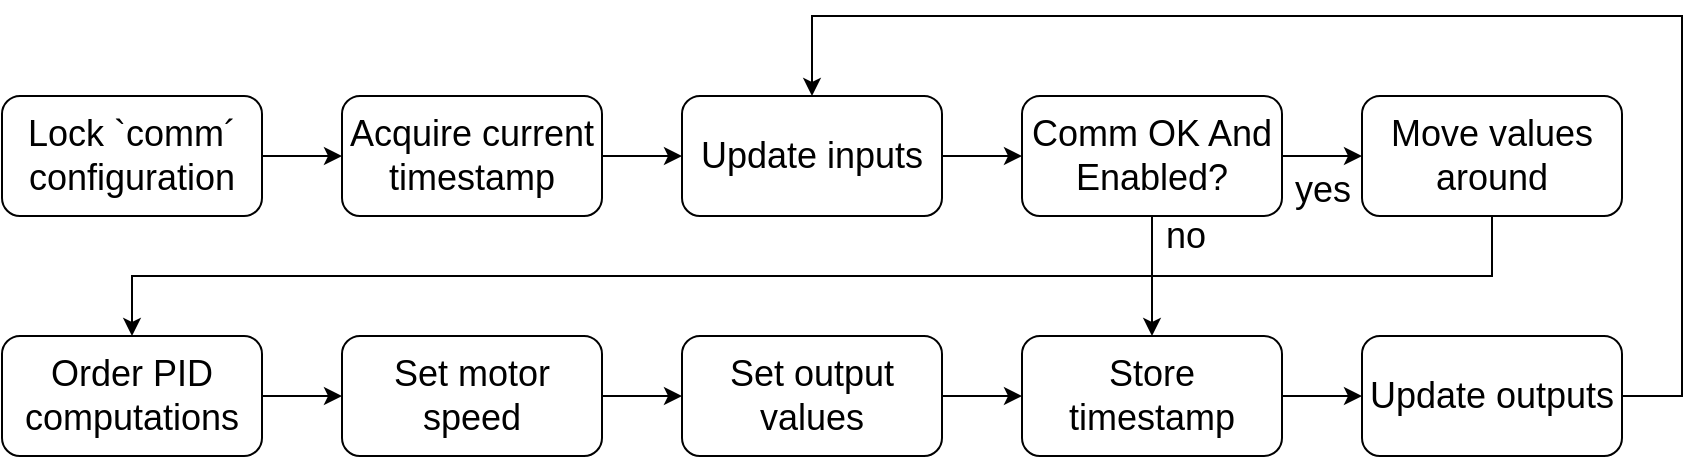 <mxfile version="15.2.7" type="device"><diagram id="vusQvkC3dF-f3O6aiXGd" name="Page-1"><mxGraphModel dx="981" dy="537" grid="1" gridSize="10" guides="1" tooltips="1" connect="1" arrows="1" fold="1" page="1" pageScale="1" pageWidth="827" pageHeight="1169" math="0" shadow="0"><root><mxCell id="0"/><mxCell id="1" parent="0"/><mxCell id="j9oD87Y6tmXK34ySgVsv-6" style="edgeStyle=orthogonalEdgeStyle;rounded=0;orthogonalLoop=1;jettySize=auto;html=1;fontSize=18;" edge="1" parent="1" source="j9oD87Y6tmXK34ySgVsv-1" target="j9oD87Y6tmXK34ySgVsv-2"><mxGeometry relative="1" as="geometry"/></mxCell><mxCell id="j9oD87Y6tmXK34ySgVsv-1" value="Lock `comm´ configuration" style="rounded=1;whiteSpace=wrap;html=1;fontSize=18;" vertex="1" parent="1"><mxGeometry x="40" y="70" width="130" height="60" as="geometry"/></mxCell><mxCell id="j9oD87Y6tmXK34ySgVsv-7" style="edgeStyle=orthogonalEdgeStyle;rounded=0;orthogonalLoop=1;jettySize=auto;html=1;fontSize=18;" edge="1" parent="1" source="j9oD87Y6tmXK34ySgVsv-2" target="j9oD87Y6tmXK34ySgVsv-3"><mxGeometry relative="1" as="geometry"/></mxCell><mxCell id="j9oD87Y6tmXK34ySgVsv-2" value="Acquire current timestamp" style="rounded=1;whiteSpace=wrap;html=1;fontSize=18;" vertex="1" parent="1"><mxGeometry x="210" y="70" width="130" height="60" as="geometry"/></mxCell><mxCell id="j9oD87Y6tmXK34ySgVsv-8" style="edgeStyle=orthogonalEdgeStyle;rounded=0;orthogonalLoop=1;jettySize=auto;html=1;fontSize=18;" edge="1" parent="1" source="j9oD87Y6tmXK34ySgVsv-3" target="j9oD87Y6tmXK34ySgVsv-4"><mxGeometry relative="1" as="geometry"/></mxCell><mxCell id="j9oD87Y6tmXK34ySgVsv-3" value="Update inputs" style="rounded=1;whiteSpace=wrap;html=1;fontSize=18;" vertex="1" parent="1"><mxGeometry x="380" y="70" width="130" height="60" as="geometry"/></mxCell><mxCell id="j9oD87Y6tmXK34ySgVsv-9" value="&lt;div&gt;yes&lt;/div&gt;" style="edgeStyle=orthogonalEdgeStyle;rounded=0;orthogonalLoop=1;jettySize=auto;html=1;fontSize=18;verticalAlign=top;spacing=2;" edge="1" parent="1" source="j9oD87Y6tmXK34ySgVsv-4" target="j9oD87Y6tmXK34ySgVsv-5"><mxGeometry relative="1" as="geometry"><mxPoint as="offset"/></mxGeometry></mxCell><mxCell id="j9oD87Y6tmXK34ySgVsv-22" value="no" style="edgeStyle=orthogonalEdgeStyle;rounded=0;orthogonalLoop=1;jettySize=auto;html=1;fontSize=18;align=left;" edge="1" parent="1" source="j9oD87Y6tmXK34ySgVsv-4" target="j9oD87Y6tmXK34ySgVsv-15"><mxGeometry x="-0.667" y="5" relative="1" as="geometry"><mxPoint as="offset"/></mxGeometry></mxCell><mxCell id="j9oD87Y6tmXK34ySgVsv-4" value="Comm OK And Enabled?" style="rounded=1;whiteSpace=wrap;html=1;fontSize=18;" vertex="1" parent="1"><mxGeometry x="550" y="70" width="130" height="60" as="geometry"/></mxCell><mxCell id="j9oD87Y6tmXK34ySgVsv-11" style="edgeStyle=orthogonalEdgeStyle;rounded=0;orthogonalLoop=1;jettySize=auto;html=1;fontSize=18;" edge="1" parent="1" source="j9oD87Y6tmXK34ySgVsv-5" target="j9oD87Y6tmXK34ySgVsv-10"><mxGeometry relative="1" as="geometry"><Array as="points"><mxPoint x="785" y="160"/><mxPoint x="105" y="160"/></Array></mxGeometry></mxCell><mxCell id="j9oD87Y6tmXK34ySgVsv-5" value="&lt;div&gt;Move values around&lt;/div&gt;" style="rounded=1;whiteSpace=wrap;html=1;fontSize=18;" vertex="1" parent="1"><mxGeometry x="720" y="70" width="130" height="60" as="geometry"/></mxCell><mxCell id="j9oD87Y6tmXK34ySgVsv-13" style="edgeStyle=orthogonalEdgeStyle;rounded=0;orthogonalLoop=1;jettySize=auto;html=1;fontSize=18;" edge="1" parent="1" source="j9oD87Y6tmXK34ySgVsv-10" target="j9oD87Y6tmXK34ySgVsv-12"><mxGeometry relative="1" as="geometry"/></mxCell><mxCell id="j9oD87Y6tmXK34ySgVsv-10" value="Order PID computations" style="rounded=1;whiteSpace=wrap;html=1;fontSize=18;" vertex="1" parent="1"><mxGeometry x="40" y="190" width="130" height="60" as="geometry"/></mxCell><mxCell id="j9oD87Y6tmXK34ySgVsv-16" style="edgeStyle=orthogonalEdgeStyle;rounded=0;orthogonalLoop=1;jettySize=auto;html=1;fontSize=18;" edge="1" parent="1" source="j9oD87Y6tmXK34ySgVsv-12" target="j9oD87Y6tmXK34ySgVsv-14"><mxGeometry relative="1" as="geometry"/></mxCell><mxCell id="j9oD87Y6tmXK34ySgVsv-12" value="Set motor speed" style="rounded=1;whiteSpace=wrap;html=1;fontSize=18;" vertex="1" parent="1"><mxGeometry x="210" y="190" width="130" height="60" as="geometry"/></mxCell><mxCell id="j9oD87Y6tmXK34ySgVsv-17" style="edgeStyle=orthogonalEdgeStyle;rounded=0;orthogonalLoop=1;jettySize=auto;html=1;fontSize=18;" edge="1" parent="1" source="j9oD87Y6tmXK34ySgVsv-14" target="j9oD87Y6tmXK34ySgVsv-15"><mxGeometry relative="1" as="geometry"/></mxCell><mxCell id="j9oD87Y6tmXK34ySgVsv-14" value="Set output values" style="rounded=1;whiteSpace=wrap;html=1;fontSize=18;" vertex="1" parent="1"><mxGeometry x="380" y="190" width="130" height="60" as="geometry"/></mxCell><mxCell id="j9oD87Y6tmXK34ySgVsv-20" style="edgeStyle=orthogonalEdgeStyle;rounded=0;orthogonalLoop=1;jettySize=auto;html=1;fontSize=18;" edge="1" parent="1" source="j9oD87Y6tmXK34ySgVsv-15" target="j9oD87Y6tmXK34ySgVsv-19"><mxGeometry relative="1" as="geometry"/></mxCell><mxCell id="j9oD87Y6tmXK34ySgVsv-15" value="Store timestamp" style="rounded=1;whiteSpace=wrap;html=1;fontSize=18;" vertex="1" parent="1"><mxGeometry x="550" y="190" width="130" height="60" as="geometry"/></mxCell><mxCell id="j9oD87Y6tmXK34ySgVsv-21" style="edgeStyle=orthogonalEdgeStyle;rounded=0;orthogonalLoop=1;jettySize=auto;html=1;fontSize=18;" edge="1" parent="1" source="j9oD87Y6tmXK34ySgVsv-19" target="j9oD87Y6tmXK34ySgVsv-3"><mxGeometry relative="1" as="geometry"><Array as="points"><mxPoint x="880" y="220"/><mxPoint x="880" y="30"/><mxPoint x="445" y="30"/></Array></mxGeometry></mxCell><mxCell id="j9oD87Y6tmXK34ySgVsv-19" value="Update outputs" style="rounded=1;whiteSpace=wrap;html=1;fontSize=18;" vertex="1" parent="1"><mxGeometry x="720" y="190" width="130" height="60" as="geometry"/></mxCell></root></mxGraphModel></diagram></mxfile>